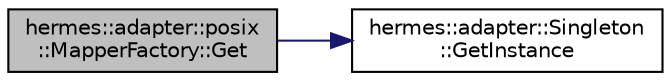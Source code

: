 digraph "hermes::adapter::posix::MapperFactory::Get"
{
 // LATEX_PDF_SIZE
  edge [fontname="Helvetica",fontsize="10",labelfontname="Helvetica",labelfontsize="10"];
  node [fontname="Helvetica",fontsize="10",shape=record];
  rankdir="LR";
  Node1 [label="hermes::adapter::posix\l::MapperFactory::Get",height=0.2,width=0.4,color="black", fillcolor="grey75", style="filled", fontcolor="black",tooltip=" "];
  Node1 -> Node2 [color="midnightblue",fontsize="10",style="solid",fontname="Helvetica"];
  Node2 [label="hermes::adapter::Singleton\l::GetInstance",height=0.2,width=0.4,color="black", fillcolor="white", style="filled",URL="$classhermes_1_1adapter_1_1_singleton.html#a7628ad540d84a0e62635e0e3f2f71ad6",tooltip=" "];
}
